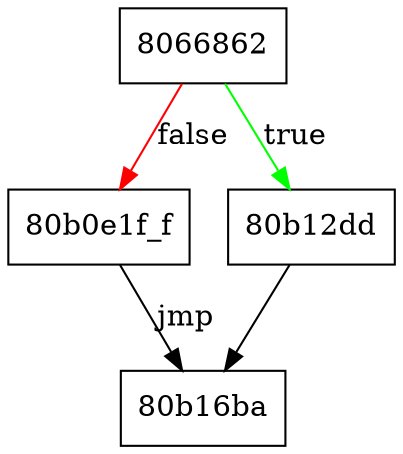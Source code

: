 digraph fun_8066862 {
node [shape = box];
0 [label="8066862"];
5 [label="80b0e1f_f"];
6 [label="80b12dd"];
7 [label="80b16ba"];
0 -> 5 [label=false, color=red];
0 -> 6 [label=true, color=green];
5 -> 7 [label=jmp];
6 -> 7;
}

digraph fun_80497ff {
node [shape = box];
0 [label="80497ff"];
2 [label="8049ea9"];
3 [label="805fdeb"];
6 [label="80606fa_f"];
7 [label="806601d"];
8 [label="80609d9_f"];
13 [label="804f45b_f"];
14 [label="805f8c6"];
15 [label="804f751"];
16 [label="8054d1d"];
18 [label="805a2be_f"];
0 -> 3 [label=jmp];
2 -> 13 [label=false, color=red];
2 -> 14 [label=true, color=green];
3 -> 2 [label=true, color=green];
3 -> 6 [label=false, color=red];
6 -> 7 [label=true, color=green];
6 -> 8 [label=false, color=red];
8 -> 7;
13 -> 16 [label=jmp];
14 -> 3;
15 -> 16;
16 -> 15 [label=true, color=green];
16 -> 18 [label=false, color=red];
18 -> 14;
}


digraph calls {
fun_8066862 -> fun_80497ff;
}
